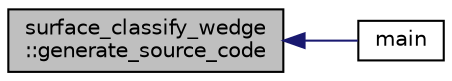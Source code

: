 digraph "surface_classify_wedge::generate_source_code"
{
  edge [fontname="Helvetica",fontsize="10",labelfontname="Helvetica",labelfontsize="10"];
  node [fontname="Helvetica",fontsize="10",shape=record];
  rankdir="LR";
  Node473 [label="surface_classify_wedge\l::generate_source_code",height=0.2,width=0.4,color="black", fillcolor="grey75", style="filled", fontcolor="black"];
  Node473 -> Node474 [dir="back",color="midnightblue",fontsize="10",style="solid",fontname="Helvetica"];
  Node474 [label="main",height=0.2,width=0.4,color="black", fillcolor="white", style="filled",URL="$df/df8/surface__classify_8_c.html#a217dbf8b442f20279ea00b898af96f52"];
}
